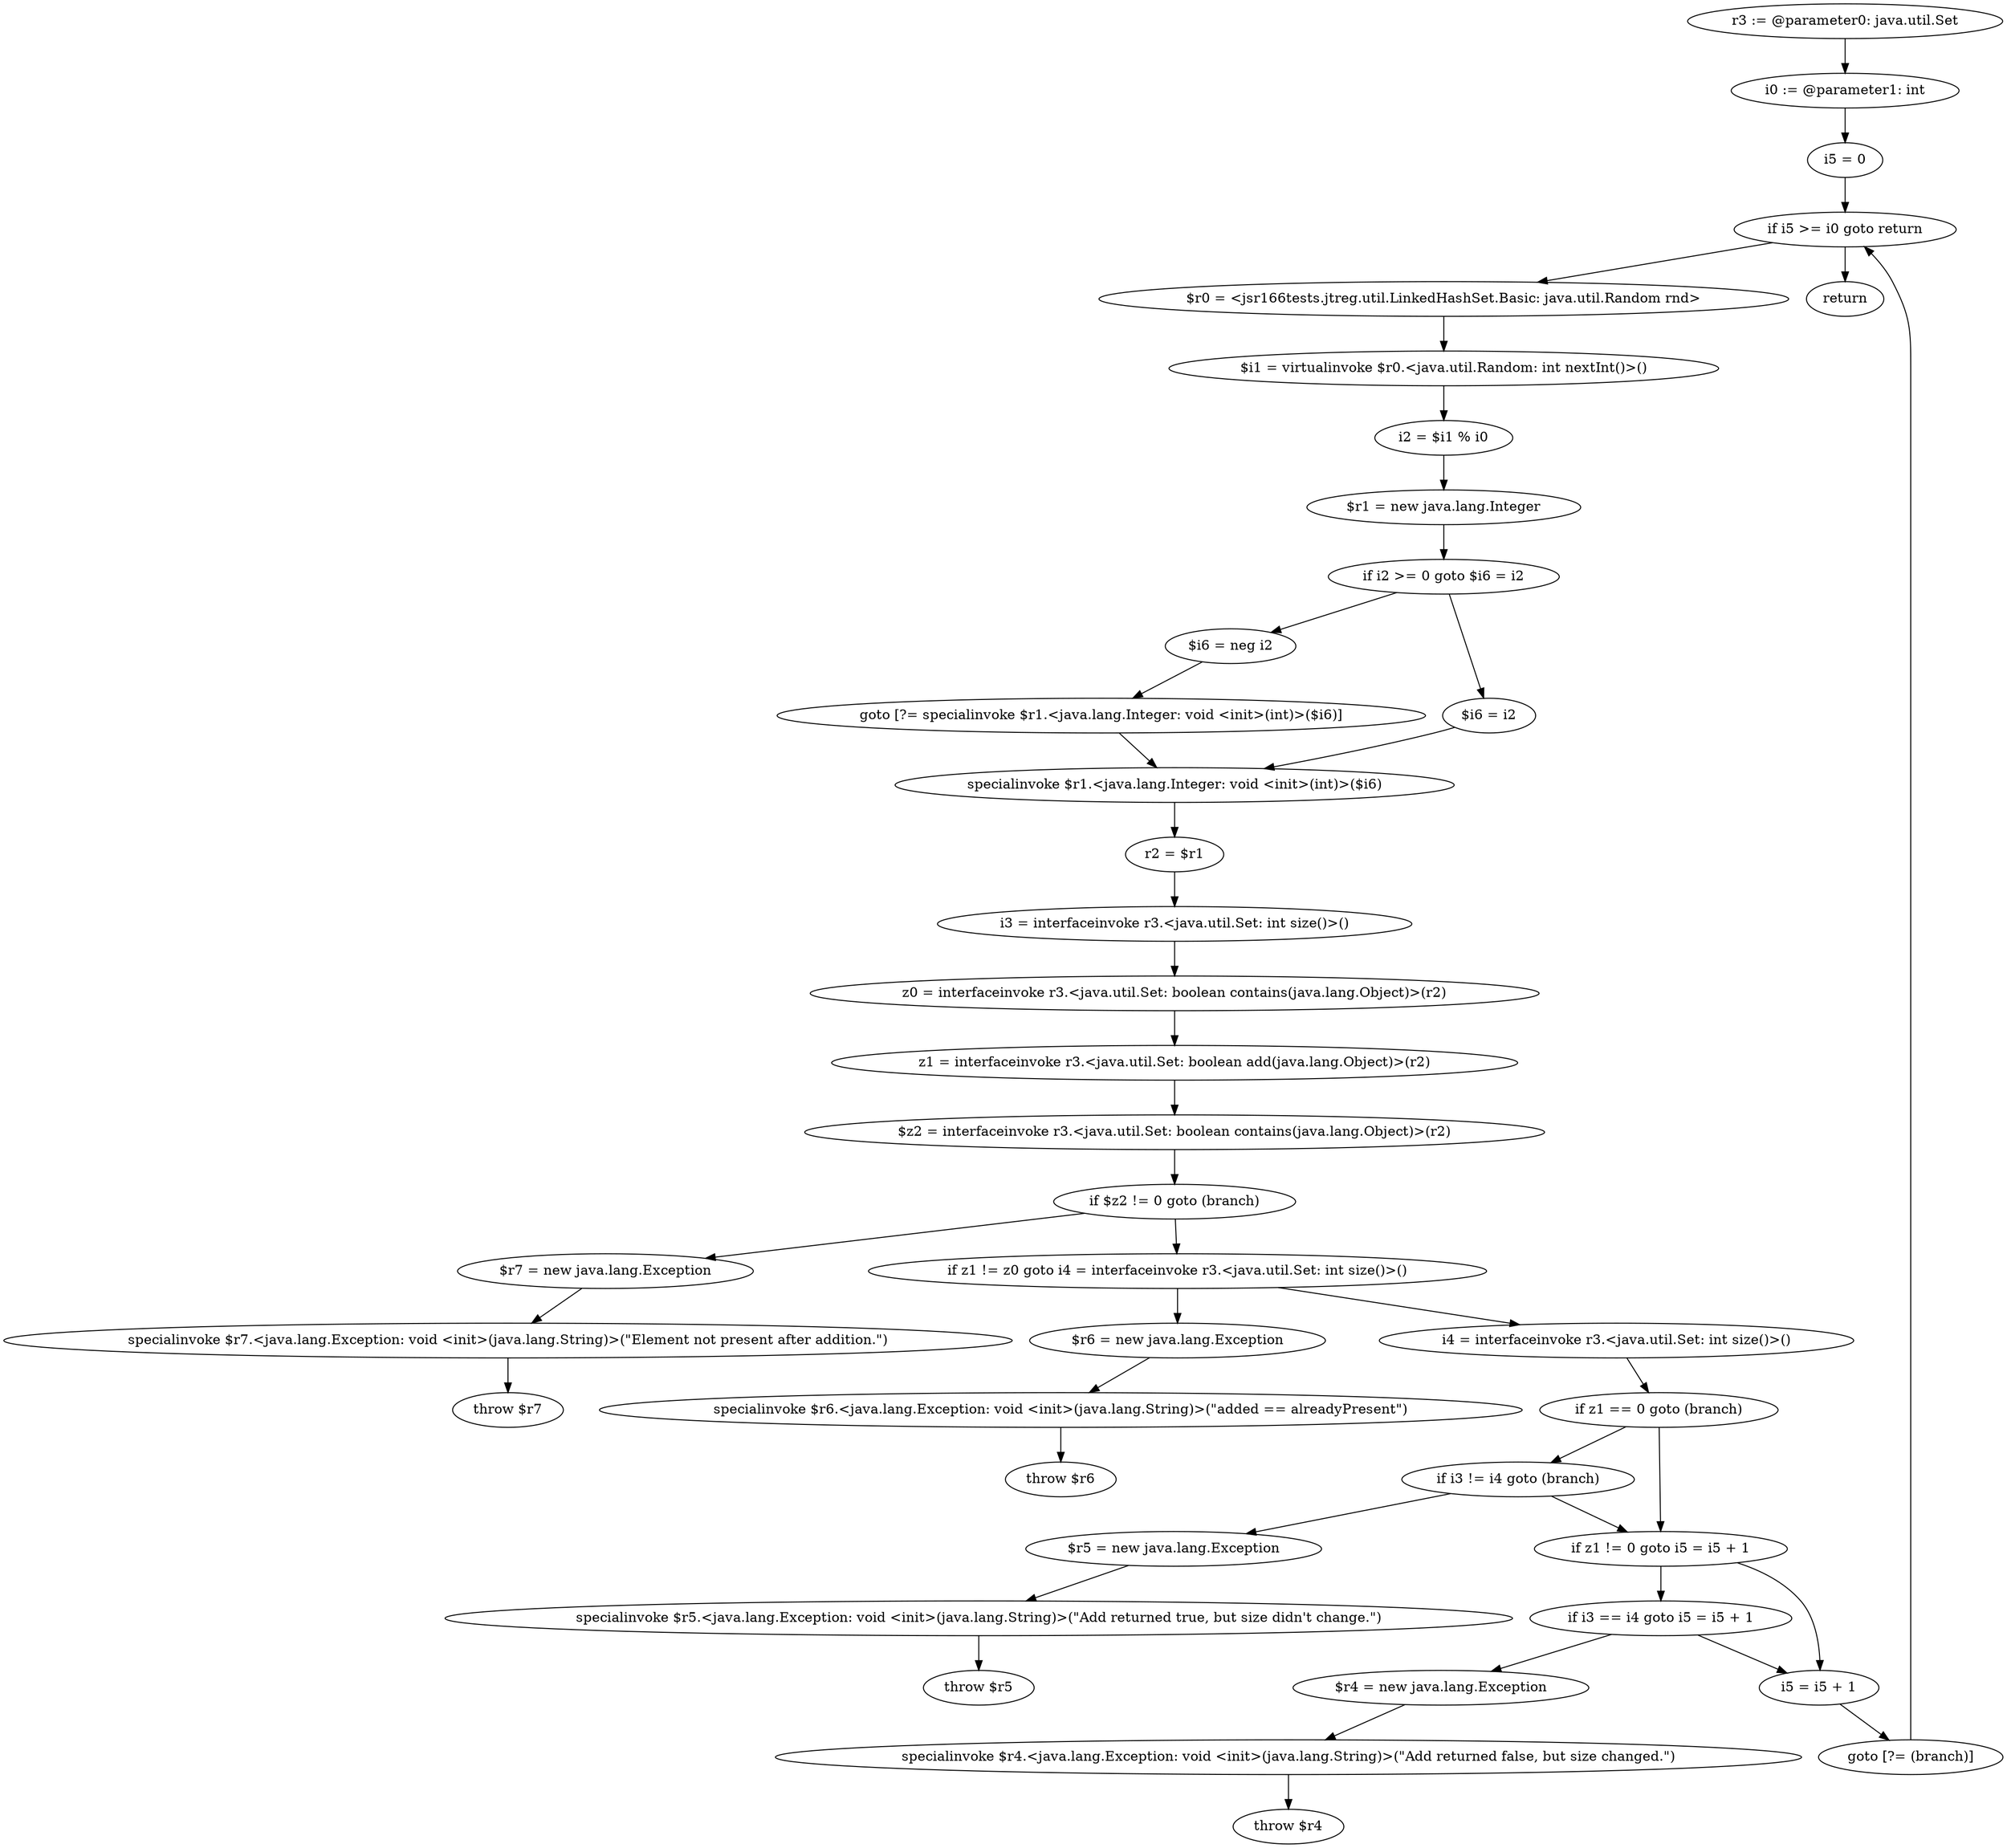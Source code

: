 digraph "unitGraph" {
    "r3 := @parameter0: java.util.Set"
    "i0 := @parameter1: int"
    "i5 = 0"
    "if i5 >= i0 goto return"
    "$r0 = <jsr166tests.jtreg.util.LinkedHashSet.Basic: java.util.Random rnd>"
    "$i1 = virtualinvoke $r0.<java.util.Random: int nextInt()>()"
    "i2 = $i1 % i0"
    "$r1 = new java.lang.Integer"
    "if i2 >= 0 goto $i6 = i2"
    "$i6 = neg i2"
    "goto [?= specialinvoke $r1.<java.lang.Integer: void <init>(int)>($i6)]"
    "$i6 = i2"
    "specialinvoke $r1.<java.lang.Integer: void <init>(int)>($i6)"
    "r2 = $r1"
    "i3 = interfaceinvoke r3.<java.util.Set: int size()>()"
    "z0 = interfaceinvoke r3.<java.util.Set: boolean contains(java.lang.Object)>(r2)"
    "z1 = interfaceinvoke r3.<java.util.Set: boolean add(java.lang.Object)>(r2)"
    "$z2 = interfaceinvoke r3.<java.util.Set: boolean contains(java.lang.Object)>(r2)"
    "if $z2 != 0 goto (branch)"
    "$r7 = new java.lang.Exception"
    "specialinvoke $r7.<java.lang.Exception: void <init>(java.lang.String)>(\"Element not present after addition.\")"
    "throw $r7"
    "if z1 != z0 goto i4 = interfaceinvoke r3.<java.util.Set: int size()>()"
    "$r6 = new java.lang.Exception"
    "specialinvoke $r6.<java.lang.Exception: void <init>(java.lang.String)>(\"added == alreadyPresent\")"
    "throw $r6"
    "i4 = interfaceinvoke r3.<java.util.Set: int size()>()"
    "if z1 == 0 goto (branch)"
    "if i3 != i4 goto (branch)"
    "$r5 = new java.lang.Exception"
    "specialinvoke $r5.<java.lang.Exception: void <init>(java.lang.String)>(\"Add returned true, but size didn\'t change.\")"
    "throw $r5"
    "if z1 != 0 goto i5 = i5 + 1"
    "if i3 == i4 goto i5 = i5 + 1"
    "$r4 = new java.lang.Exception"
    "specialinvoke $r4.<java.lang.Exception: void <init>(java.lang.String)>(\"Add returned false, but size changed.\")"
    "throw $r4"
    "i5 = i5 + 1"
    "goto [?= (branch)]"
    "return"
    "r3 := @parameter0: java.util.Set"->"i0 := @parameter1: int";
    "i0 := @parameter1: int"->"i5 = 0";
    "i5 = 0"->"if i5 >= i0 goto return";
    "if i5 >= i0 goto return"->"$r0 = <jsr166tests.jtreg.util.LinkedHashSet.Basic: java.util.Random rnd>";
    "if i5 >= i0 goto return"->"return";
    "$r0 = <jsr166tests.jtreg.util.LinkedHashSet.Basic: java.util.Random rnd>"->"$i1 = virtualinvoke $r0.<java.util.Random: int nextInt()>()";
    "$i1 = virtualinvoke $r0.<java.util.Random: int nextInt()>()"->"i2 = $i1 % i0";
    "i2 = $i1 % i0"->"$r1 = new java.lang.Integer";
    "$r1 = new java.lang.Integer"->"if i2 >= 0 goto $i6 = i2";
    "if i2 >= 0 goto $i6 = i2"->"$i6 = neg i2";
    "if i2 >= 0 goto $i6 = i2"->"$i6 = i2";
    "$i6 = neg i2"->"goto [?= specialinvoke $r1.<java.lang.Integer: void <init>(int)>($i6)]";
    "goto [?= specialinvoke $r1.<java.lang.Integer: void <init>(int)>($i6)]"->"specialinvoke $r1.<java.lang.Integer: void <init>(int)>($i6)";
    "$i6 = i2"->"specialinvoke $r1.<java.lang.Integer: void <init>(int)>($i6)";
    "specialinvoke $r1.<java.lang.Integer: void <init>(int)>($i6)"->"r2 = $r1";
    "r2 = $r1"->"i3 = interfaceinvoke r3.<java.util.Set: int size()>()";
    "i3 = interfaceinvoke r3.<java.util.Set: int size()>()"->"z0 = interfaceinvoke r3.<java.util.Set: boolean contains(java.lang.Object)>(r2)";
    "z0 = interfaceinvoke r3.<java.util.Set: boolean contains(java.lang.Object)>(r2)"->"z1 = interfaceinvoke r3.<java.util.Set: boolean add(java.lang.Object)>(r2)";
    "z1 = interfaceinvoke r3.<java.util.Set: boolean add(java.lang.Object)>(r2)"->"$z2 = interfaceinvoke r3.<java.util.Set: boolean contains(java.lang.Object)>(r2)";
    "$z2 = interfaceinvoke r3.<java.util.Set: boolean contains(java.lang.Object)>(r2)"->"if $z2 != 0 goto (branch)";
    "if $z2 != 0 goto (branch)"->"$r7 = new java.lang.Exception";
    "if $z2 != 0 goto (branch)"->"if z1 != z0 goto i4 = interfaceinvoke r3.<java.util.Set: int size()>()";
    "$r7 = new java.lang.Exception"->"specialinvoke $r7.<java.lang.Exception: void <init>(java.lang.String)>(\"Element not present after addition.\")";
    "specialinvoke $r7.<java.lang.Exception: void <init>(java.lang.String)>(\"Element not present after addition.\")"->"throw $r7";
    "if z1 != z0 goto i4 = interfaceinvoke r3.<java.util.Set: int size()>()"->"$r6 = new java.lang.Exception";
    "if z1 != z0 goto i4 = interfaceinvoke r3.<java.util.Set: int size()>()"->"i4 = interfaceinvoke r3.<java.util.Set: int size()>()";
    "$r6 = new java.lang.Exception"->"specialinvoke $r6.<java.lang.Exception: void <init>(java.lang.String)>(\"added == alreadyPresent\")";
    "specialinvoke $r6.<java.lang.Exception: void <init>(java.lang.String)>(\"added == alreadyPresent\")"->"throw $r6";
    "i4 = interfaceinvoke r3.<java.util.Set: int size()>()"->"if z1 == 0 goto (branch)";
    "if z1 == 0 goto (branch)"->"if i3 != i4 goto (branch)";
    "if z1 == 0 goto (branch)"->"if z1 != 0 goto i5 = i5 + 1";
    "if i3 != i4 goto (branch)"->"$r5 = new java.lang.Exception";
    "if i3 != i4 goto (branch)"->"if z1 != 0 goto i5 = i5 + 1";
    "$r5 = new java.lang.Exception"->"specialinvoke $r5.<java.lang.Exception: void <init>(java.lang.String)>(\"Add returned true, but size didn\'t change.\")";
    "specialinvoke $r5.<java.lang.Exception: void <init>(java.lang.String)>(\"Add returned true, but size didn\'t change.\")"->"throw $r5";
    "if z1 != 0 goto i5 = i5 + 1"->"if i3 == i4 goto i5 = i5 + 1";
    "if z1 != 0 goto i5 = i5 + 1"->"i5 = i5 + 1";
    "if i3 == i4 goto i5 = i5 + 1"->"$r4 = new java.lang.Exception";
    "if i3 == i4 goto i5 = i5 + 1"->"i5 = i5 + 1";
    "$r4 = new java.lang.Exception"->"specialinvoke $r4.<java.lang.Exception: void <init>(java.lang.String)>(\"Add returned false, but size changed.\")";
    "specialinvoke $r4.<java.lang.Exception: void <init>(java.lang.String)>(\"Add returned false, but size changed.\")"->"throw $r4";
    "i5 = i5 + 1"->"goto [?= (branch)]";
    "goto [?= (branch)]"->"if i5 >= i0 goto return";
}
